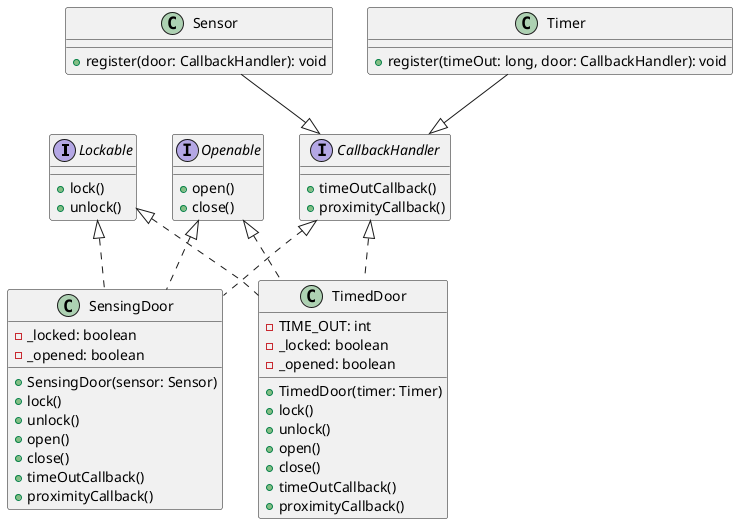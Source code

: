 @startuml Door

interface Lockable {
  + lock()
  + unlock()
}

interface Openable {
  + open()
  + close()
}

interface CallbackHandler {
  + timeOutCallback()
  + proximityCallback()
}

class Sensor {
  + register(door: CallbackHandler): void
}

class SensingDoor {
  - _locked: boolean
  - _opened: boolean
  + SensingDoor(sensor: Sensor)
  + lock()
  + unlock()
  + open()
  + close()
  + timeOutCallback()
  + proximityCallback()
}

class TimedDoor {
  - TIME_OUT: int
  - _locked: boolean
  - _opened: boolean
  + TimedDoor(timer: Timer)
  + lock()
  + unlock()
  + open()
  + close()
  + timeOutCallback()
  + proximityCallback()
}

class Timer {
  + register(timeOut: long, door: CallbackHandler): void
}

Lockable <|.. SensingDoor
Lockable <|.. TimedDoor
Openable <|.. SensingDoor
Openable <|.. TimedDoor
CallbackHandler <|.. SensingDoor
CallbackHandler <|.. TimedDoor
Sensor --|> CallbackHandler
Timer --|> CallbackHandler

@enduml
